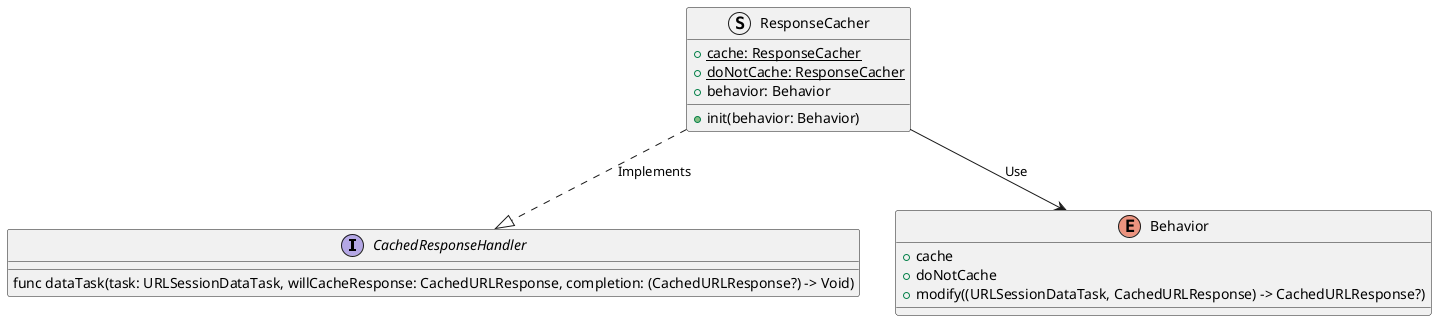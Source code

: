 @startuml Alamofire-CachedResponseHandler

interface CachedResponseHandler {
    func dataTask(task: URLSessionDataTask, willCacheResponse: CachedURLResponse, completion: (CachedURLResponse?) -> Void)
}

struct ResponseCacher {
    + {static} cache: ResponseCacher
    + {static} doNotCache: ResponseCacher
    + behavior: Behavior
    + init(behavior: Behavior)
}

enum Behavior {
    + cache
    + doNotCache
    + {field} modify((URLSessionDataTask, CachedURLResponse) -> CachedURLResponse?)
}

ResponseCacher ..|> CachedResponseHandler: Implements
ResponseCacher --> Behavior: Use

@enduml